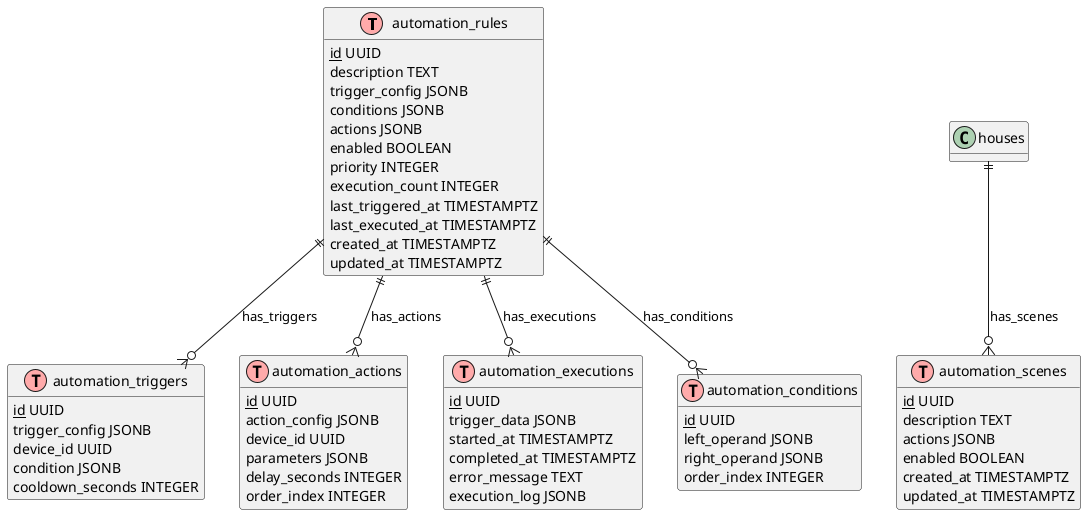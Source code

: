 @startuml AutomationService_ERD
!define table(x) class x << (T,#FFAAAA) >>
!define primary_key(x) <u>x</u>

hide methods
hide stereotypes

table(automation_rules) {
  primary_key(id) UUID
  foreign_key(house_id) UUID
  foreign_key(user_id) UUID
  name VARCHAR(255)
  description TEXT
  trigger_type VARCHAR(50)
  trigger_config JSONB
  conditions JSONB
  actions JSONB
  enabled BOOLEAN
  priority INTEGER
  execution_count INTEGER
  last_triggered_at TIMESTAMPTZ
  last_executed_at TIMESTAMPTZ
  created_at TIMESTAMPTZ
  updated_at TIMESTAMPTZ
}

table(automation_scenes) {
  primary_key(id) UUID
  foreign_key(house_id) UUID
  foreign_key(user_id) UUID
  name VARCHAR(255)
  description TEXT
  actions JSONB
  icon VARCHAR(50)
  enabled BOOLEAN
  created_at TIMESTAMPTZ
  updated_at TIMESTAMPTZ
}

table(automation_triggers) {
  primary_key(id) UUID
  foreign_key(rule_id) UUID
  trigger_type VARCHAR(50)
  trigger_config JSONB
  schedule_expression VARCHAR(255)
  device_id UUID
  metric_name VARCHAR(100)
  condition JSONB
  cooldown_seconds INTEGER
}

table(automation_actions) {
  primary_key(id) UUID
  foreign_key(rule_id) UUID
  action_type VARCHAR(50)
  action_config JSONB
  device_id UUID
  command VARCHAR(100)
  parameters JSONB
  delay_seconds INTEGER
  order_index INTEGER
}

table(automation_executions) {
  primary_key(id) UUID
  foreign_key(rule_id) UUID
  trigger_type VARCHAR(50)
  trigger_data JSONB
  execution_status VARCHAR(20)
  started_at TIMESTAMPTZ
  completed_at TIMESTAMPTZ
  error_message TEXT
  execution_log JSONB
}

table(automation_conditions) {
  primary_key(id) UUID
  foreign_key(rule_id) UUID
  condition_type VARCHAR(50)
  left_operand JSONB
  operator VARCHAR(20)
  right_operand JSONB
  logical_operator VARCHAR(10)
  order_index INTEGER
}

' Relationships
automation_rules ||--o{ automation_triggers : "has_triggers"
automation_rules ||--o{ automation_actions : "has_actions"
automation_rules ||--o{ automation_conditions : "has_conditions"
automation_rules ||--o{ automation_executions : "has_executions"
houses ||--o{ automation_scenes : "has_scenes"

@enduml